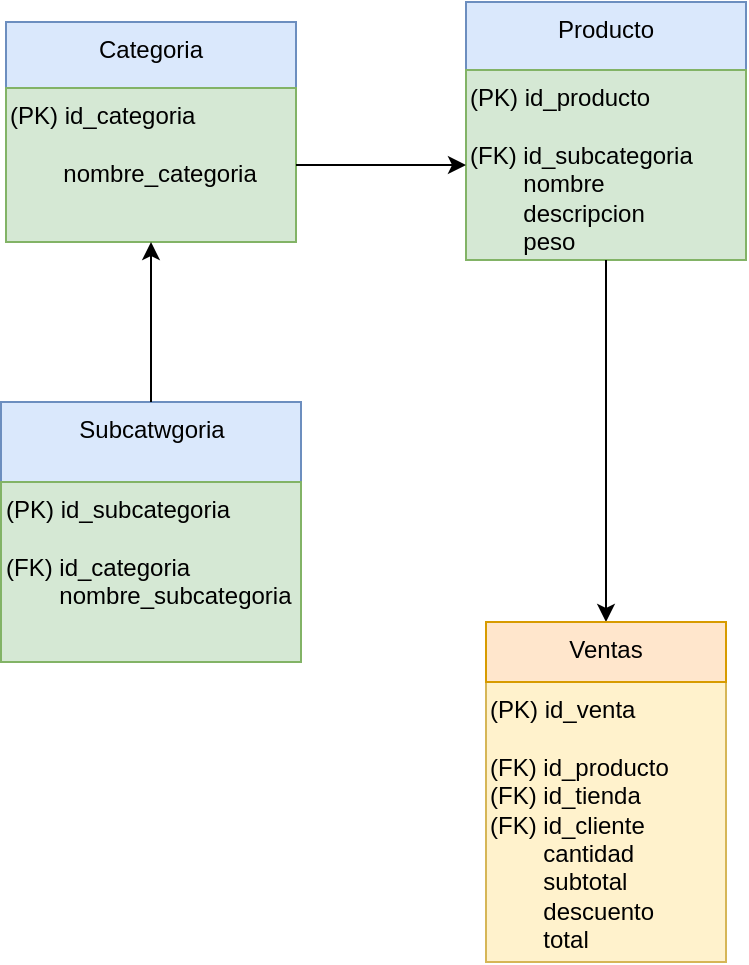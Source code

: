 <mxfile version="21.6.7" type="github">
  <diagram name="Página-1" id="fEbN7JVaxCm0Wh4aAcM7">
    <mxGraphModel dx="515" dy="817" grid="1" gridSize="10" guides="1" tooltips="1" connect="1" arrows="1" fold="1" page="1" pageScale="1" pageWidth="827" pageHeight="1169" math="0" shadow="0">
      <root>
        <mxCell id="0" />
        <mxCell id="1" parent="0" />
        <mxCell id="IkVMxnJaaJ7MoMAmjsA5-3" value="" style="group" vertex="1" connectable="0" parent="1">
          <mxGeometry x="37.5" y="250" width="150" height="130" as="geometry" />
        </mxCell>
        <mxCell id="IkVMxnJaaJ7MoMAmjsA5-5" value="" style="group" vertex="1" connectable="0" parent="IkVMxnJaaJ7MoMAmjsA5-3">
          <mxGeometry width="150" height="130" as="geometry" />
        </mxCell>
        <mxCell id="IkVMxnJaaJ7MoMAmjsA5-1" value="Subcatwgoria" style="rounded=0;whiteSpace=wrap;html=1;fillColor=#dae8fc;strokeColor=#6c8ebf;verticalAlign=top;container=1;" vertex="1" parent="IkVMxnJaaJ7MoMAmjsA5-5">
          <mxGeometry width="150" height="130" as="geometry" />
        </mxCell>
        <mxCell id="IkVMxnJaaJ7MoMAmjsA5-2" value="(PK) id_subcategoria&lt;br&gt;&lt;br&gt;&lt;span style=&quot;white-space: pre;&quot;&gt;(FK) id_categoria&lt;br/&gt;&lt;/span&gt;&lt;span style=&quot;white-space: pre;&quot;&gt;&#x9;nombre_subcategoria&lt;/span&gt;" style="rounded=0;whiteSpace=wrap;html=1;fillColor=#d5e8d4;strokeColor=#82b366;align=left;verticalAlign=top;" vertex="1" parent="IkVMxnJaaJ7MoMAmjsA5-5">
          <mxGeometry y="40" width="150" height="90" as="geometry" />
        </mxCell>
        <mxCell id="IkVMxnJaaJ7MoMAmjsA5-8" value="" style="group" vertex="1" connectable="0" parent="1">
          <mxGeometry x="40" y="60" width="145" height="110" as="geometry" />
        </mxCell>
        <mxCell id="IkVMxnJaaJ7MoMAmjsA5-6" value="Categoria" style="rounded=0;whiteSpace=wrap;html=1;fillColor=#dae8fc;strokeColor=#6c8ebf;verticalAlign=top;" vertex="1" parent="IkVMxnJaaJ7MoMAmjsA5-8">
          <mxGeometry width="145.0" height="88" as="geometry" />
        </mxCell>
        <mxCell id="IkVMxnJaaJ7MoMAmjsA5-7" value="(PK) id_categoria&lt;br&gt;&lt;span style=&quot;white-space: pre;&quot;&gt;&#x9;&lt;br/&gt;&lt;/span&gt;&lt;span style=&quot;white-space: pre;&quot;&gt;&#x9;nombre_categoria&lt;/span&gt;" style="rounded=0;whiteSpace=wrap;html=1;fillColor=#d5e8d4;strokeColor=#82b366;align=left;verticalAlign=top;" vertex="1" parent="IkVMxnJaaJ7MoMAmjsA5-8">
          <mxGeometry y="33" width="145.0" height="77" as="geometry" />
        </mxCell>
        <mxCell id="IkVMxnJaaJ7MoMAmjsA5-10" value="" style="edgeStyle=orthogonalEdgeStyle;rounded=0;orthogonalLoop=1;jettySize=auto;html=1;" edge="1" parent="1" source="IkVMxnJaaJ7MoMAmjsA5-1" target="IkVMxnJaaJ7MoMAmjsA5-7">
          <mxGeometry relative="1" as="geometry" />
        </mxCell>
        <mxCell id="IkVMxnJaaJ7MoMAmjsA5-13" value="" style="group" vertex="1" connectable="0" parent="1">
          <mxGeometry x="270" y="50" width="140" height="120" as="geometry" />
        </mxCell>
        <mxCell id="IkVMxnJaaJ7MoMAmjsA5-11" value="Producto" style="rounded=0;whiteSpace=wrap;html=1;fillColor=#dae8fc;strokeColor=#6c8ebf;align=center;verticalAlign=top;" vertex="1" parent="IkVMxnJaaJ7MoMAmjsA5-13">
          <mxGeometry width="140" height="90" as="geometry" />
        </mxCell>
        <mxCell id="IkVMxnJaaJ7MoMAmjsA5-12" value="(PK) id_producto&lt;br&gt;&lt;br&gt;&lt;span style=&quot;white-space: pre;&quot;&gt;(FK) id_subcategoria&lt;br&gt;&lt;/span&gt;&lt;span style=&quot;white-space: pre;&quot;&gt;&#x9;nombre&lt;br&gt;&lt;/span&gt;&lt;span style=&quot;white-space: pre;&quot;&gt;&#x9;descripcion&lt;br&gt;&lt;/span&gt;&lt;span style=&quot;white-space: pre;&quot;&gt;&#x9;peso&lt;br/&gt;&lt;br&gt;&lt;/span&gt;" style="rounded=0;whiteSpace=wrap;html=1;fillColor=#d5e8d4;strokeColor=#82b366;verticalAlign=top;align=left;" vertex="1" parent="IkVMxnJaaJ7MoMAmjsA5-13">
          <mxGeometry y="34" width="140" height="95" as="geometry" />
        </mxCell>
        <mxCell id="IkVMxnJaaJ7MoMAmjsA5-14" value="" style="edgeStyle=orthogonalEdgeStyle;rounded=0;orthogonalLoop=1;jettySize=auto;html=1;" edge="1" parent="1" source="IkVMxnJaaJ7MoMAmjsA5-7" target="IkVMxnJaaJ7MoMAmjsA5-12">
          <mxGeometry relative="1" as="geometry" />
        </mxCell>
        <mxCell id="IkVMxnJaaJ7MoMAmjsA5-21" value="" style="edgeStyle=orthogonalEdgeStyle;rounded=0;orthogonalLoop=1;jettySize=auto;html=1;" edge="1" parent="1" source="IkVMxnJaaJ7MoMAmjsA5-12" target="IkVMxnJaaJ7MoMAmjsA5-15">
          <mxGeometry relative="1" as="geometry" />
        </mxCell>
        <mxCell id="IkVMxnJaaJ7MoMAmjsA5-22" value="" style="group" vertex="1" connectable="0" parent="1">
          <mxGeometry x="280" y="360" width="120" height="170" as="geometry" />
        </mxCell>
        <mxCell id="IkVMxnJaaJ7MoMAmjsA5-17" value="" style="group" vertex="1" connectable="0" parent="IkVMxnJaaJ7MoMAmjsA5-22">
          <mxGeometry width="120" height="170" as="geometry" />
        </mxCell>
        <mxCell id="IkVMxnJaaJ7MoMAmjsA5-16" value="(PK) id_venta&lt;br&gt;&lt;br&gt;(FK) id_producto&lt;br&gt;(FK) id_tienda&lt;br&gt;(FK) id_cliente&lt;br&gt;&lt;span style=&quot;white-space: pre;&quot;&gt;&#x9;cantidad&lt;br&gt;&lt;/span&gt;&lt;span style=&quot;white-space: pre;&quot;&gt;&#x9;subtotal&lt;br&gt;&lt;span style=&quot;white-space: pre;&quot;&gt;&#x9;descuento&lt;/span&gt;&lt;br&gt;&lt;/span&gt;&lt;span style=&quot;white-space: pre;&quot;&gt;&#x9;total&lt;/span&gt;" style="rounded=0;whiteSpace=wrap;html=1;align=left;verticalAlign=top;fillColor=#fff2cc;strokeColor=#d6b656;" vertex="1" parent="IkVMxnJaaJ7MoMAmjsA5-17">
          <mxGeometry y="30" width="120" height="140" as="geometry" />
        </mxCell>
        <mxCell id="IkVMxnJaaJ7MoMAmjsA5-15" value="Ventas" style="rounded=0;whiteSpace=wrap;html=1;fillColor=#ffe6cc;strokeColor=#d79b00;align=center;verticalAlign=top;" vertex="1" parent="IkVMxnJaaJ7MoMAmjsA5-22">
          <mxGeometry width="120" height="30" as="geometry" />
        </mxCell>
      </root>
    </mxGraphModel>
  </diagram>
</mxfile>
